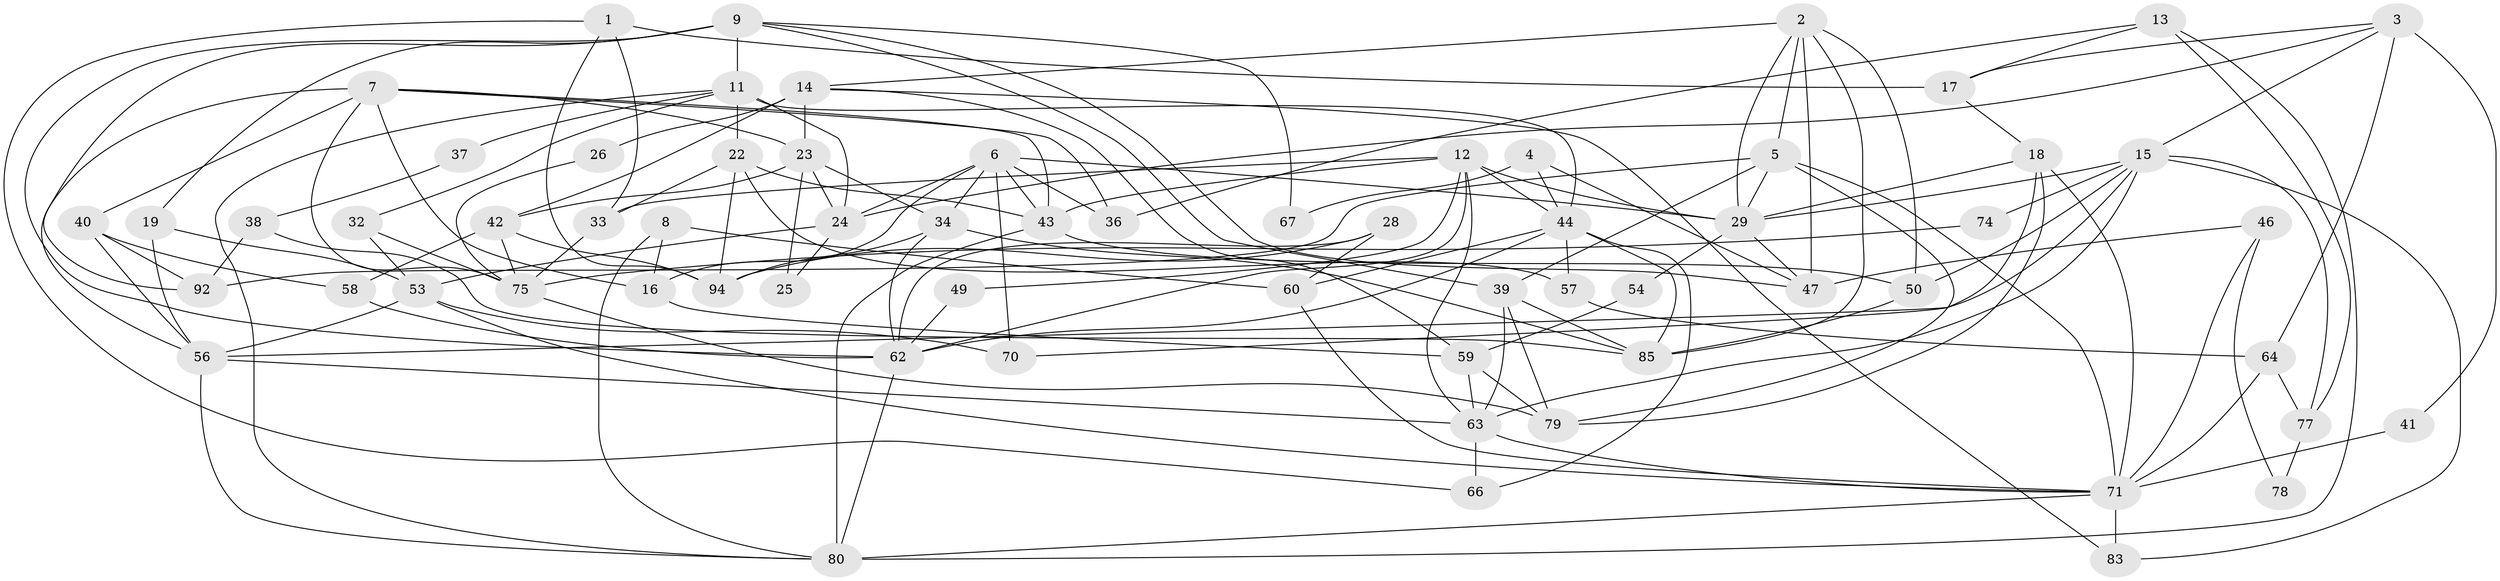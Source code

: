 // Generated by graph-tools (version 1.1) at 2025/52/02/27/25 19:52:07]
// undirected, 65 vertices, 152 edges
graph export_dot {
graph [start="1"]
  node [color=gray90,style=filled];
  1 [super="+10"];
  2 [super="+89"];
  3 [super="+27"];
  4;
  5 [super="+84"];
  6 [super="+52"];
  7 [super="+91"];
  8;
  9;
  11 [super="+45"];
  12 [super="+20"];
  13;
  14 [super="+31"];
  15 [super="+30"];
  16 [super="+55"];
  17;
  18 [super="+21"];
  19;
  22 [super="+82"];
  23 [super="+48"];
  24 [super="+73"];
  25;
  26;
  28;
  29 [super="+35"];
  32;
  33;
  34;
  36;
  37;
  38 [super="+87"];
  39 [super="+76"];
  40 [super="+61"];
  41;
  42 [super="+51"];
  43 [super="+88"];
  44 [super="+86"];
  46;
  47;
  49;
  50;
  53;
  54;
  56 [super="+72"];
  57;
  58;
  59;
  60 [super="+65"];
  62 [super="+69"];
  63 [super="+68"];
  64;
  66;
  67;
  70;
  71 [super="+93"];
  74;
  75 [super="+81"];
  77;
  78;
  79;
  80;
  83;
  85 [super="+90"];
  92;
  94;
  1 -- 17;
  1 -- 66;
  1 -- 94;
  1 -- 33;
  2 -- 5;
  2 -- 85;
  2 -- 50;
  2 -- 29;
  2 -- 14;
  2 -- 47;
  3 -- 64;
  3 -- 41;
  3 -- 17;
  3 -- 15;
  3 -- 24;
  4 -- 47;
  4 -- 44;
  4 -- 67;
  5 -- 71;
  5 -- 39 [weight=2];
  5 -- 92;
  5 -- 29;
  5 -- 79;
  6 -- 34;
  6 -- 70;
  6 -- 29;
  6 -- 16;
  6 -- 36;
  6 -- 24;
  6 -- 43;
  7 -- 40;
  7 -- 16;
  7 -- 36;
  7 -- 75;
  7 -- 56;
  7 -- 43;
  7 -- 23;
  8 -- 16;
  8 -- 80;
  8 -- 60;
  9 -- 19;
  9 -- 11;
  9 -- 47;
  9 -- 62;
  9 -- 67;
  9 -- 92;
  9 -- 39;
  11 -- 32;
  11 -- 80;
  11 -- 37;
  11 -- 22;
  11 -- 24;
  11 -- 44;
  12 -- 43;
  12 -- 33;
  12 -- 49;
  12 -- 44 [weight=2];
  12 -- 62;
  12 -- 29;
  12 -- 63;
  13 -- 36;
  13 -- 80;
  13 -- 17;
  13 -- 77;
  14 -- 26 [weight=2];
  14 -- 23;
  14 -- 83;
  14 -- 59;
  14 -- 42;
  15 -- 56 [weight=2];
  15 -- 29;
  15 -- 50;
  15 -- 83;
  15 -- 74;
  15 -- 77;
  15 -- 63;
  16 -- 59;
  17 -- 18;
  18 -- 79;
  18 -- 71;
  18 -- 29;
  18 -- 70;
  19 -- 56;
  19 -- 53;
  22 -- 94;
  22 -- 33;
  22 -- 57;
  22 -- 43;
  23 -- 34;
  23 -- 24;
  23 -- 25;
  23 -- 42;
  24 -- 25;
  24 -- 53;
  26 -- 75;
  28 -- 94;
  28 -- 62;
  28 -- 60;
  29 -- 47;
  29 -- 54;
  32 -- 53;
  32 -- 75;
  33 -- 75;
  34 -- 94;
  34 -- 85;
  34 -- 62;
  37 -- 38;
  38 -- 92;
  38 -- 85;
  39 -- 63;
  39 -- 85;
  39 -- 79;
  40 -- 92;
  40 -- 56;
  40 -- 58;
  41 -- 71;
  42 -- 58;
  42 -- 75;
  42 -- 94;
  43 -- 50;
  43 -- 80;
  44 -- 62;
  44 -- 57;
  44 -- 66;
  44 -- 85;
  44 -- 60;
  46 -- 71;
  46 -- 47;
  46 -- 78;
  49 -- 62;
  50 -- 85;
  53 -- 56;
  53 -- 70;
  53 -- 71;
  54 -- 59;
  56 -- 80;
  56 -- 63;
  57 -- 64;
  58 -- 62;
  59 -- 63;
  59 -- 79;
  60 -- 71;
  62 -- 80;
  63 -- 71;
  63 -- 66;
  64 -- 71;
  64 -- 77;
  71 -- 83;
  71 -- 80;
  74 -- 75;
  75 -- 79;
  77 -- 78;
}
